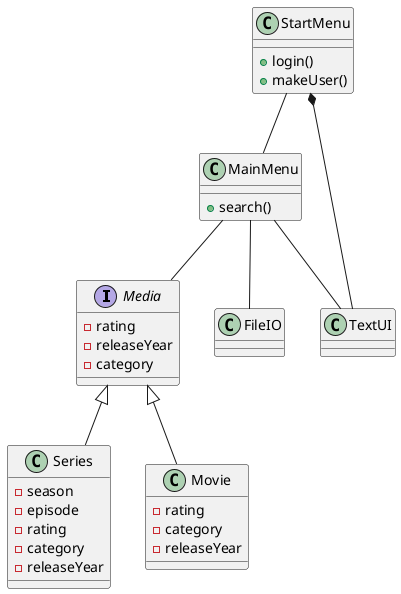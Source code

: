 @startuml
interface Media
class Series
class Movie
class FileIO
class StartMenu
class MainMenu
class TextUI

StartMenu -- MainMenu
MainMenu-- Media

Media <|-- Series
Media <|-- Movie

MainMenu -- TextUI
MainMenu-- FileIO
StartMenu *-- TextUI

Media : - rating
Media : - releaseYear
Media : - category

Series : - season
Series : - episode
Series : - rating
Series : - category
Series : - releaseYear

Movie : - rating
Movie : - category
Movie : - releaseYear

StartMenu : + login()
StartMenu : + makeUser()

MainMenu : + search()

@enduml